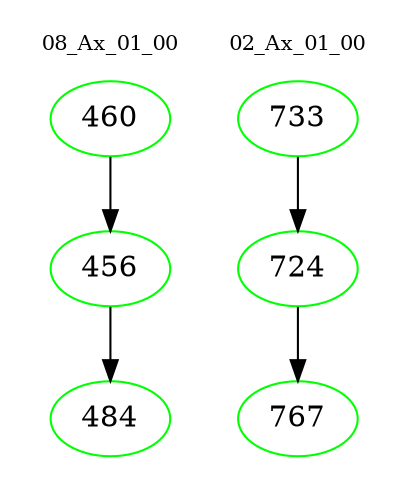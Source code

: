 digraph{
subgraph cluster_0 {
color = white
label = "08_Ax_01_00";
fontsize=10;
T0_460 [label="460", color="green"]
T0_460 -> T0_456 [color="black"]
T0_456 [label="456", color="green"]
T0_456 -> T0_484 [color="black"]
T0_484 [label="484", color="green"]
}
subgraph cluster_1 {
color = white
label = "02_Ax_01_00";
fontsize=10;
T1_733 [label="733", color="green"]
T1_733 -> T1_724 [color="black"]
T1_724 [label="724", color="green"]
T1_724 -> T1_767 [color="black"]
T1_767 [label="767", color="green"]
}
}
